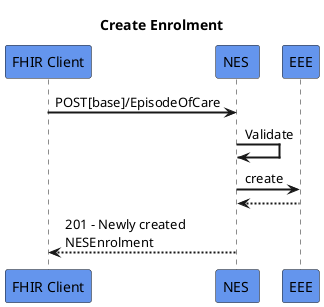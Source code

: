 @startuml
skinparam sequenceArrowThickness 2
skinparam roundcorner 5
skinparam maxmessagesize 180
skinparam sequenceParticipant bold
title  Create Enrolment
participant "FHIR Client" as A #CornflowerBlue
participant "NES " as B #CornflowerBlue
participant "EEE" as C #CornflowerBlue

A -> B: POST[base]/EpisodeOfCare
B -> B: Validate
B -> C: create
C -[dashed]-> B:

B -[dashed]-> A:201 - Newly created NESEnrolment
@enduml
